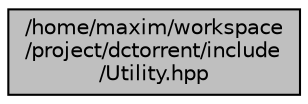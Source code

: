 digraph "/home/maxim/workspace/project/dctorrent/include/Utility.hpp"
{
  edge [fontname="Helvetica",fontsize="10",labelfontname="Helvetica",labelfontsize="10"];
  node [fontname="Helvetica",fontsize="10",shape=record];
  Node241 [label="/home/maxim/workspace\l/project/dctorrent/include\l/Utility.hpp",height=0.2,width=0.4,color="black", fillcolor="grey75", style="filled", fontcolor="black"];
}
